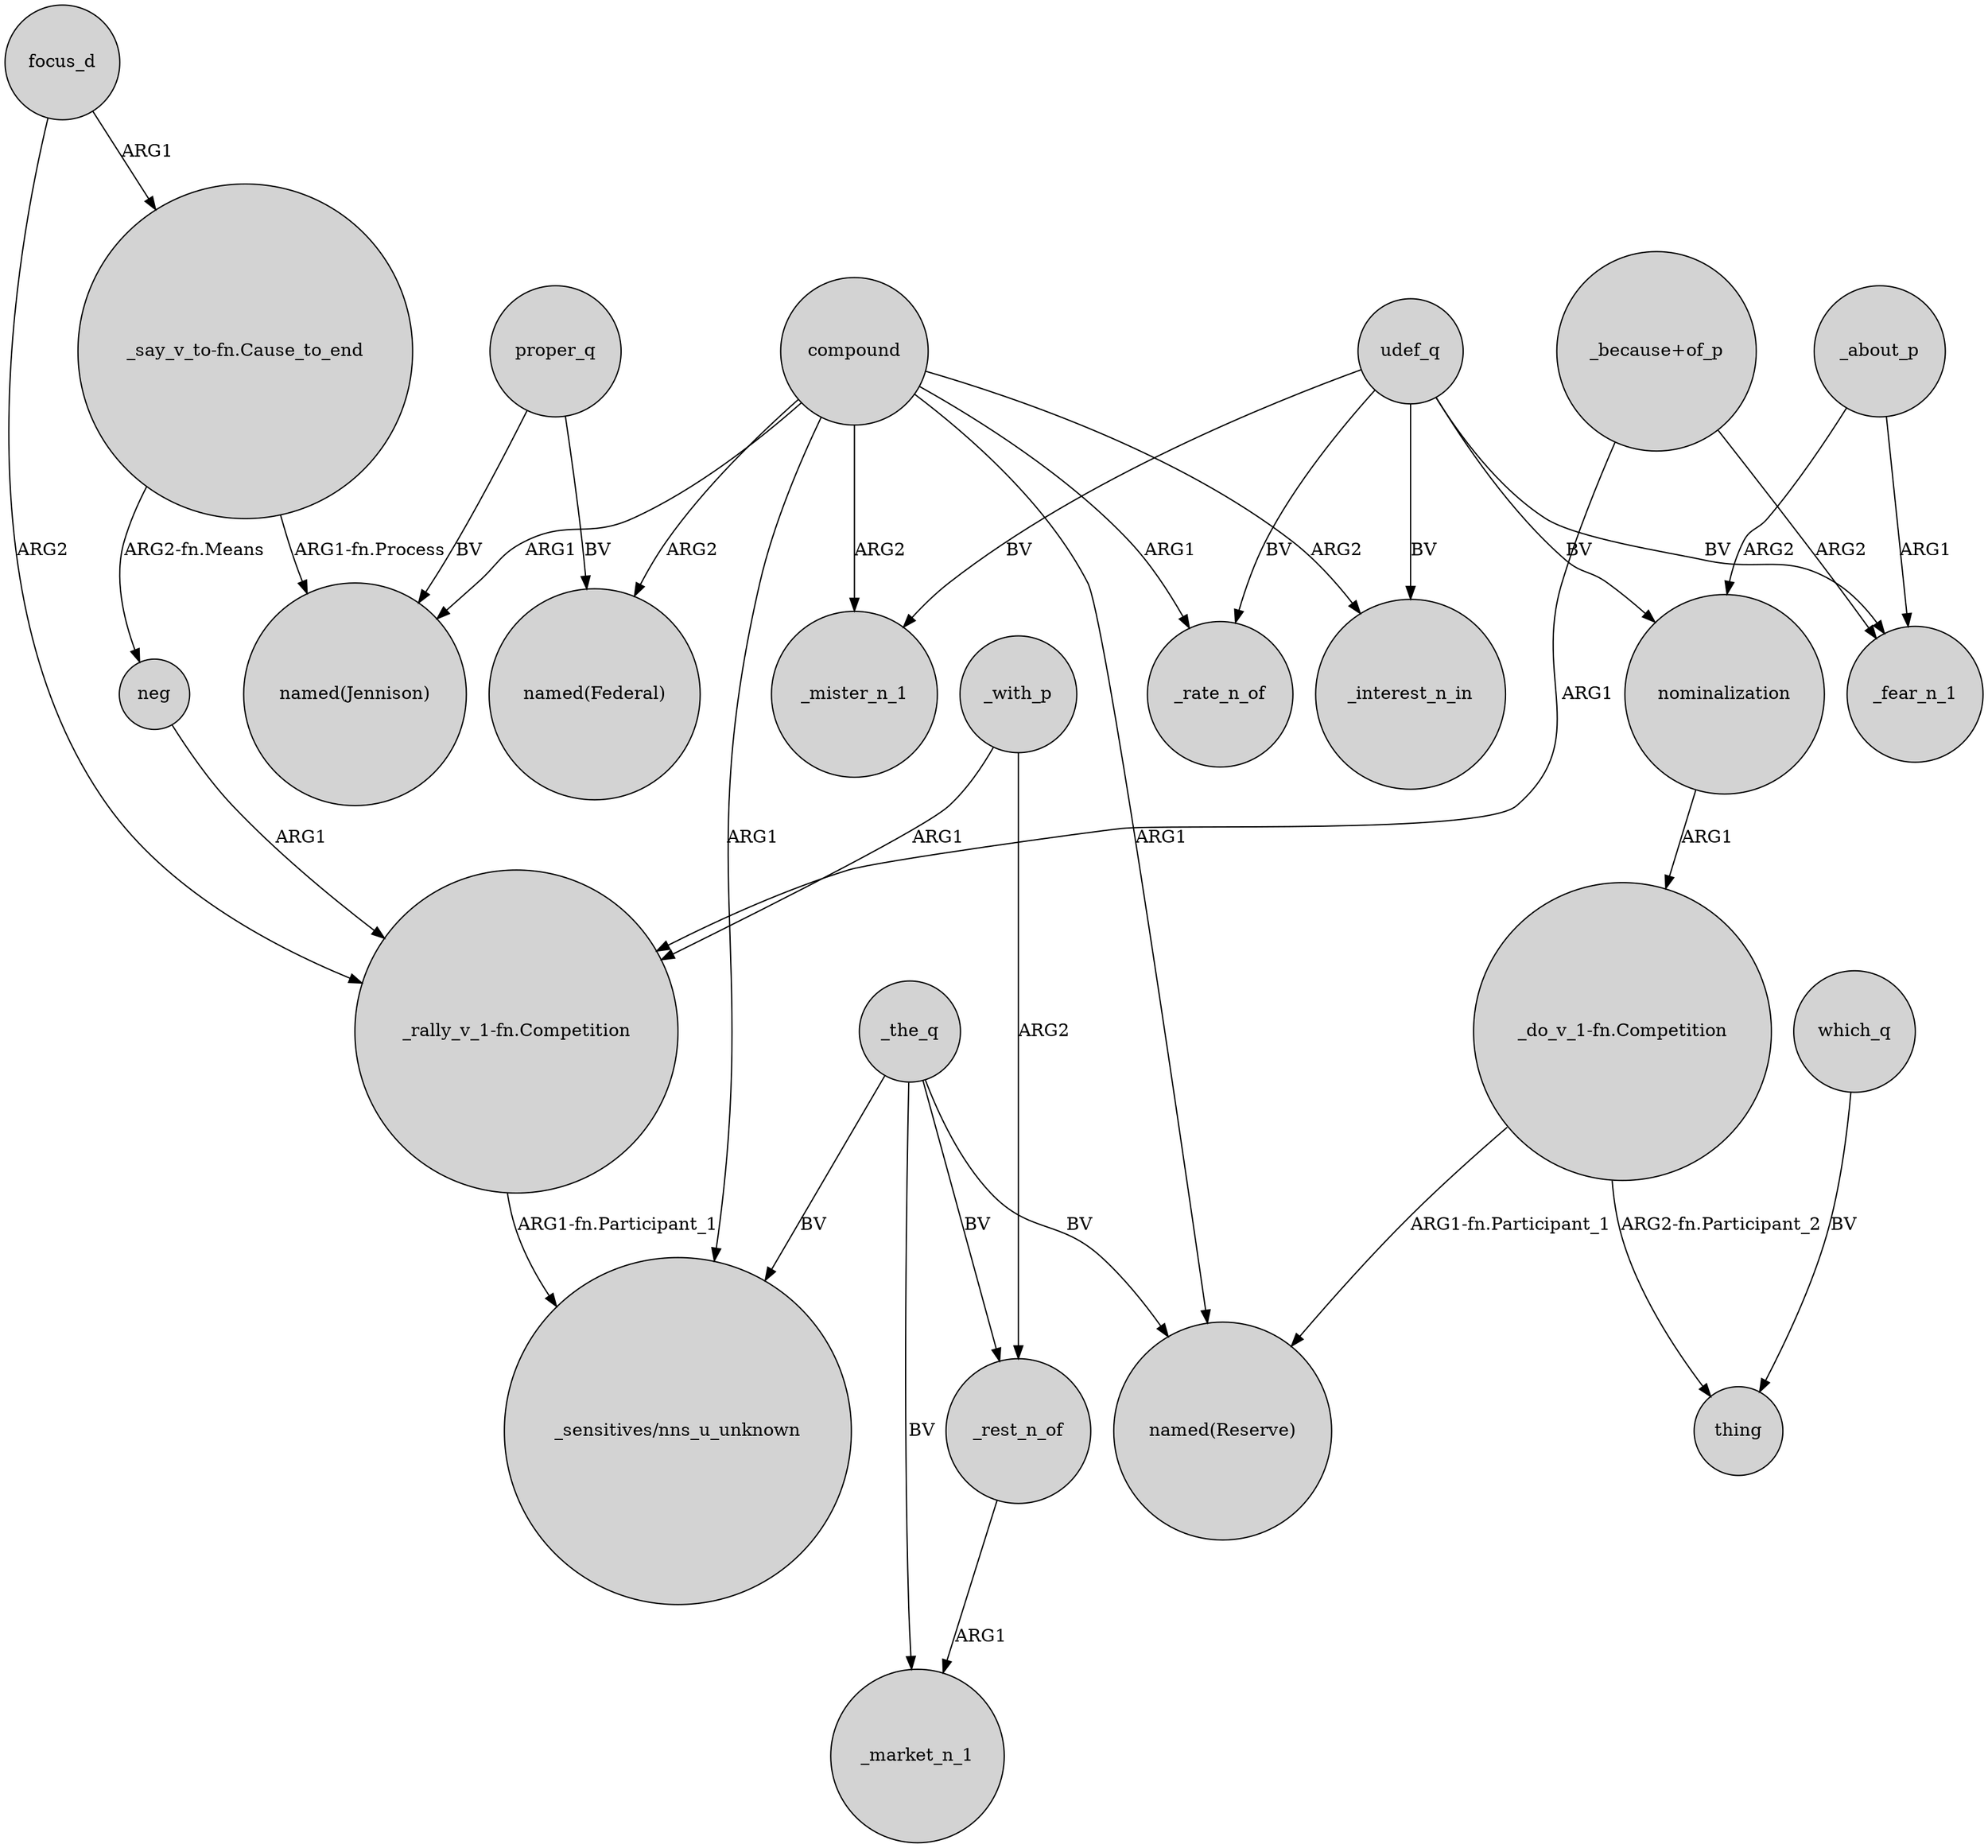 digraph {
	node [shape=circle style=filled]
	_the_q -> "named(Reserve)" [label=BV]
	neg -> "_rally_v_1-fn.Competition" [label=ARG1]
	compound -> "named(Jennison)" [label=ARG1]
	compound -> _mister_n_1 [label=ARG2]
	_the_q -> "_sensitives/nns_u_unknown" [label=BV]
	"_because+of_p" -> "_rally_v_1-fn.Competition" [label=ARG1]
	focus_d -> "_say_v_to-fn.Cause_to_end" [label=ARG1]
	focus_d -> "_rally_v_1-fn.Competition" [label=ARG2]
	which_q -> thing [label=BV]
	udef_q -> nominalization [label=BV]
	compound -> "named(Federal)" [label=ARG2]
	"_rally_v_1-fn.Competition" -> "_sensitives/nns_u_unknown" [label="ARG1-fn.Participant_1"]
	compound -> _rate_n_of [label=ARG1]
	udef_q -> _mister_n_1 [label=BV]
	"_do_v_1-fn.Competition" -> "named(Reserve)" [label="ARG1-fn.Participant_1"]
	udef_q -> _rate_n_of [label=BV]
	proper_q -> "named(Federal)" [label=BV]
	_about_p -> nominalization [label=ARG2]
	_the_q -> _market_n_1 [label=BV]
	"_say_v_to-fn.Cause_to_end" -> "named(Jennison)" [label="ARG1-fn.Process"]
	_about_p -> _fear_n_1 [label=ARG1]
	"_because+of_p" -> _fear_n_1 [label=ARG2]
	"_say_v_to-fn.Cause_to_end" -> neg [label="ARG2-fn.Means"]
	"_do_v_1-fn.Competition" -> thing [label="ARG2-fn.Participant_2"]
	proper_q -> "named(Jennison)" [label=BV]
	compound -> "named(Reserve)" [label=ARG1]
	udef_q -> _interest_n_in [label=BV]
	compound -> "_sensitives/nns_u_unknown" [label=ARG1]
	_the_q -> _rest_n_of [label=BV]
	udef_q -> _fear_n_1 [label=BV]
	_with_p -> "_rally_v_1-fn.Competition" [label=ARG1]
	_rest_n_of -> _market_n_1 [label=ARG1]
	_with_p -> _rest_n_of [label=ARG2]
	compound -> _interest_n_in [label=ARG2]
	nominalization -> "_do_v_1-fn.Competition" [label=ARG1]
}
